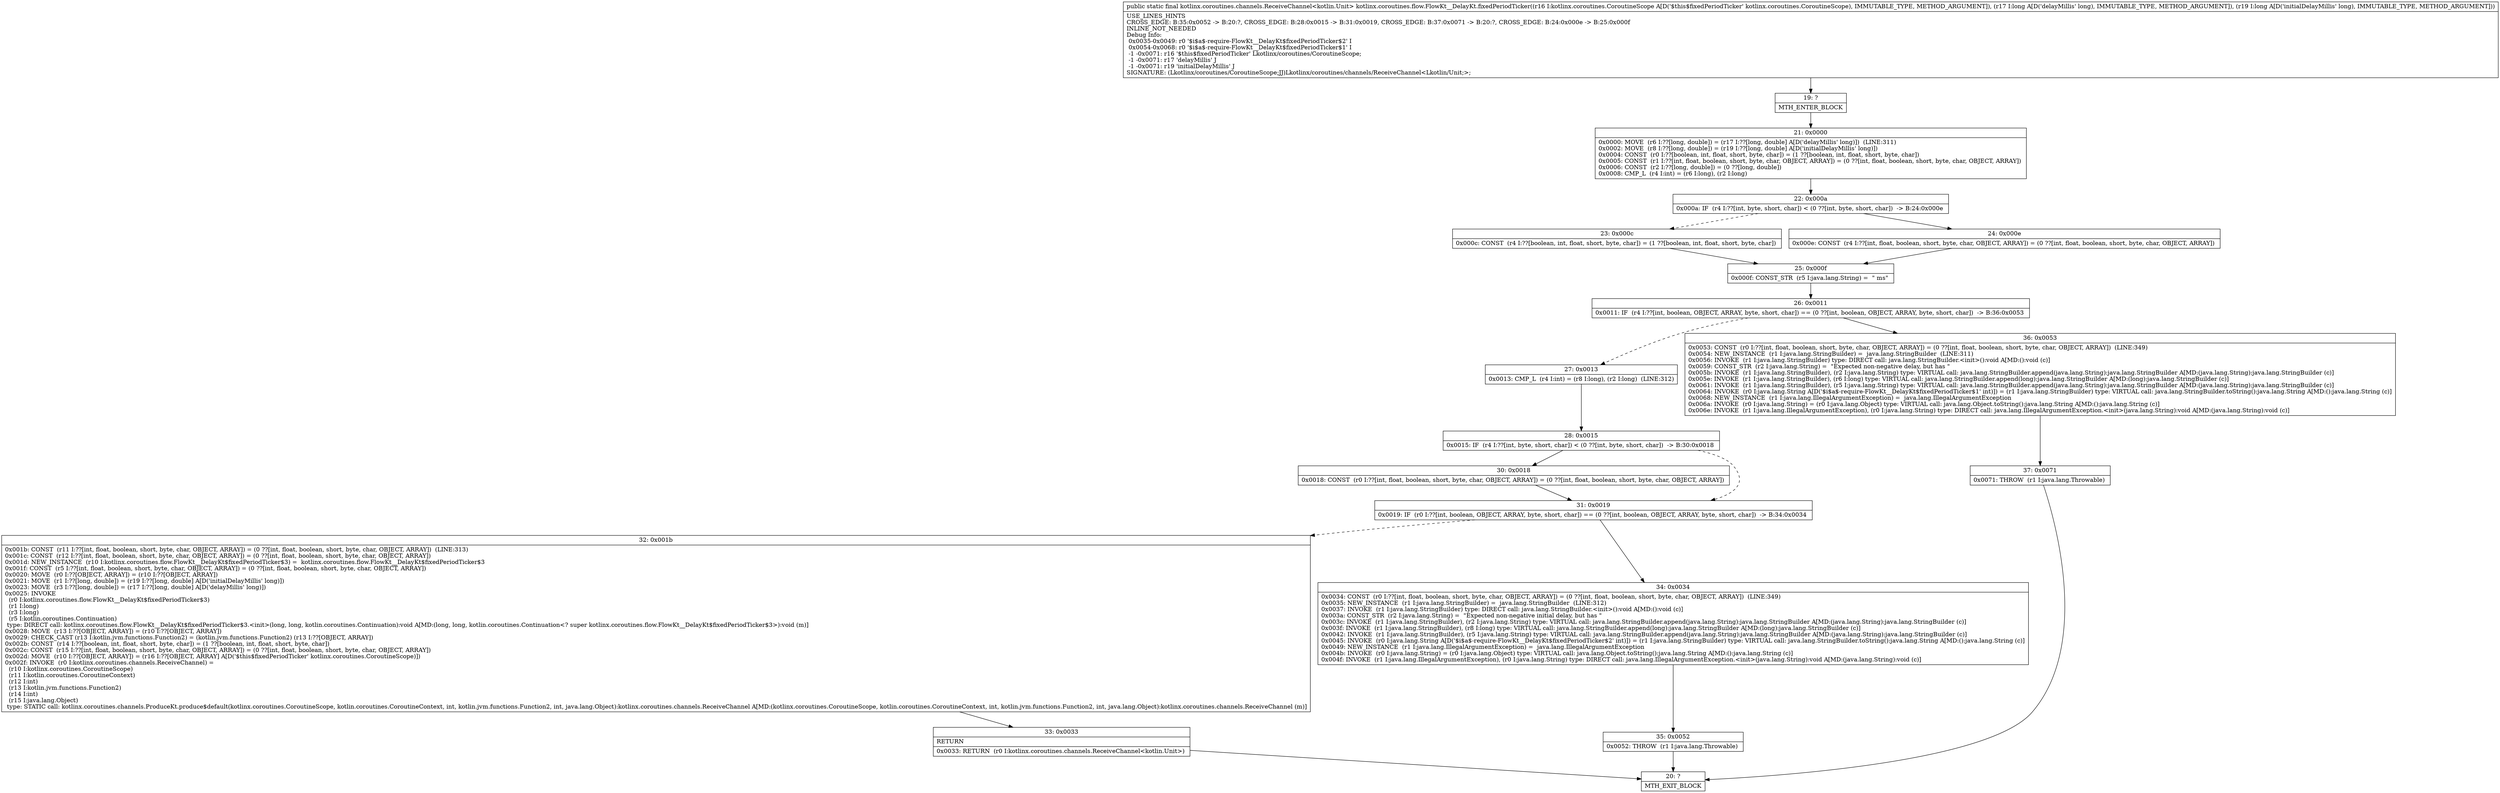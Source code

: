 digraph "CFG forkotlinx.coroutines.flow.FlowKt__DelayKt.fixedPeriodTicker(Lkotlinx\/coroutines\/CoroutineScope;JJ)Lkotlinx\/coroutines\/channels\/ReceiveChannel;" {
Node_19 [shape=record,label="{19\:\ ?|MTH_ENTER_BLOCK\l}"];
Node_21 [shape=record,label="{21\:\ 0x0000|0x0000: MOVE  (r6 I:??[long, double]) = (r17 I:??[long, double] A[D('delayMillis' long)])  (LINE:311)\l0x0002: MOVE  (r8 I:??[long, double]) = (r19 I:??[long, double] A[D('initialDelayMillis' long)]) \l0x0004: CONST  (r0 I:??[boolean, int, float, short, byte, char]) = (1 ??[boolean, int, float, short, byte, char]) \l0x0005: CONST  (r1 I:??[int, float, boolean, short, byte, char, OBJECT, ARRAY]) = (0 ??[int, float, boolean, short, byte, char, OBJECT, ARRAY]) \l0x0006: CONST  (r2 I:??[long, double]) = (0 ??[long, double]) \l0x0008: CMP_L  (r4 I:int) = (r6 I:long), (r2 I:long) \l}"];
Node_22 [shape=record,label="{22\:\ 0x000a|0x000a: IF  (r4 I:??[int, byte, short, char]) \< (0 ??[int, byte, short, char])  \-\> B:24:0x000e \l}"];
Node_23 [shape=record,label="{23\:\ 0x000c|0x000c: CONST  (r4 I:??[boolean, int, float, short, byte, char]) = (1 ??[boolean, int, float, short, byte, char]) \l}"];
Node_25 [shape=record,label="{25\:\ 0x000f|0x000f: CONST_STR  (r5 I:java.lang.String) =  \" ms\" \l}"];
Node_26 [shape=record,label="{26\:\ 0x0011|0x0011: IF  (r4 I:??[int, boolean, OBJECT, ARRAY, byte, short, char]) == (0 ??[int, boolean, OBJECT, ARRAY, byte, short, char])  \-\> B:36:0x0053 \l}"];
Node_27 [shape=record,label="{27\:\ 0x0013|0x0013: CMP_L  (r4 I:int) = (r8 I:long), (r2 I:long)  (LINE:312)\l}"];
Node_28 [shape=record,label="{28\:\ 0x0015|0x0015: IF  (r4 I:??[int, byte, short, char]) \< (0 ??[int, byte, short, char])  \-\> B:30:0x0018 \l}"];
Node_30 [shape=record,label="{30\:\ 0x0018|0x0018: CONST  (r0 I:??[int, float, boolean, short, byte, char, OBJECT, ARRAY]) = (0 ??[int, float, boolean, short, byte, char, OBJECT, ARRAY]) \l}"];
Node_31 [shape=record,label="{31\:\ 0x0019|0x0019: IF  (r0 I:??[int, boolean, OBJECT, ARRAY, byte, short, char]) == (0 ??[int, boolean, OBJECT, ARRAY, byte, short, char])  \-\> B:34:0x0034 \l}"];
Node_32 [shape=record,label="{32\:\ 0x001b|0x001b: CONST  (r11 I:??[int, float, boolean, short, byte, char, OBJECT, ARRAY]) = (0 ??[int, float, boolean, short, byte, char, OBJECT, ARRAY])  (LINE:313)\l0x001c: CONST  (r12 I:??[int, float, boolean, short, byte, char, OBJECT, ARRAY]) = (0 ??[int, float, boolean, short, byte, char, OBJECT, ARRAY]) \l0x001d: NEW_INSTANCE  (r10 I:kotlinx.coroutines.flow.FlowKt__DelayKt$fixedPeriodTicker$3) =  kotlinx.coroutines.flow.FlowKt__DelayKt$fixedPeriodTicker$3 \l0x001f: CONST  (r5 I:??[int, float, boolean, short, byte, char, OBJECT, ARRAY]) = (0 ??[int, float, boolean, short, byte, char, OBJECT, ARRAY]) \l0x0020: MOVE  (r0 I:??[OBJECT, ARRAY]) = (r10 I:??[OBJECT, ARRAY]) \l0x0021: MOVE  (r1 I:??[long, double]) = (r19 I:??[long, double] A[D('initialDelayMillis' long)]) \l0x0023: MOVE  (r3 I:??[long, double]) = (r17 I:??[long, double] A[D('delayMillis' long)]) \l0x0025: INVOKE  \l  (r0 I:kotlinx.coroutines.flow.FlowKt__DelayKt$fixedPeriodTicker$3)\l  (r1 I:long)\l  (r3 I:long)\l  (r5 I:kotlin.coroutines.Continuation)\l type: DIRECT call: kotlinx.coroutines.flow.FlowKt__DelayKt$fixedPeriodTicker$3.\<init\>(long, long, kotlin.coroutines.Continuation):void A[MD:(long, long, kotlin.coroutines.Continuation\<? super kotlinx.coroutines.flow.FlowKt__DelayKt$fixedPeriodTicker$3\>):void (m)]\l0x0028: MOVE  (r13 I:??[OBJECT, ARRAY]) = (r10 I:??[OBJECT, ARRAY]) \l0x0029: CHECK_CAST (r13 I:kotlin.jvm.functions.Function2) = (kotlin.jvm.functions.Function2) (r13 I:??[OBJECT, ARRAY]) \l0x002b: CONST  (r14 I:??[boolean, int, float, short, byte, char]) = (1 ??[boolean, int, float, short, byte, char]) \l0x002c: CONST  (r15 I:??[int, float, boolean, short, byte, char, OBJECT, ARRAY]) = (0 ??[int, float, boolean, short, byte, char, OBJECT, ARRAY]) \l0x002d: MOVE  (r10 I:??[OBJECT, ARRAY]) = (r16 I:??[OBJECT, ARRAY] A[D('$this$fixedPeriodTicker' kotlinx.coroutines.CoroutineScope)]) \l0x002f: INVOKE  (r0 I:kotlinx.coroutines.channels.ReceiveChannel) = \l  (r10 I:kotlinx.coroutines.CoroutineScope)\l  (r11 I:kotlin.coroutines.CoroutineContext)\l  (r12 I:int)\l  (r13 I:kotlin.jvm.functions.Function2)\l  (r14 I:int)\l  (r15 I:java.lang.Object)\l type: STATIC call: kotlinx.coroutines.channels.ProduceKt.produce$default(kotlinx.coroutines.CoroutineScope, kotlin.coroutines.CoroutineContext, int, kotlin.jvm.functions.Function2, int, java.lang.Object):kotlinx.coroutines.channels.ReceiveChannel A[MD:(kotlinx.coroutines.CoroutineScope, kotlin.coroutines.CoroutineContext, int, kotlin.jvm.functions.Function2, int, java.lang.Object):kotlinx.coroutines.channels.ReceiveChannel (m)]\l}"];
Node_33 [shape=record,label="{33\:\ 0x0033|RETURN\l|0x0033: RETURN  (r0 I:kotlinx.coroutines.channels.ReceiveChannel\<kotlin.Unit\>) \l}"];
Node_20 [shape=record,label="{20\:\ ?|MTH_EXIT_BLOCK\l}"];
Node_34 [shape=record,label="{34\:\ 0x0034|0x0034: CONST  (r0 I:??[int, float, boolean, short, byte, char, OBJECT, ARRAY]) = (0 ??[int, float, boolean, short, byte, char, OBJECT, ARRAY])  (LINE:349)\l0x0035: NEW_INSTANCE  (r1 I:java.lang.StringBuilder) =  java.lang.StringBuilder  (LINE:312)\l0x0037: INVOKE  (r1 I:java.lang.StringBuilder) type: DIRECT call: java.lang.StringBuilder.\<init\>():void A[MD:():void (c)]\l0x003a: CONST_STR  (r2 I:java.lang.String) =  \"Expected non\-negative initial delay, but has \" \l0x003c: INVOKE  (r1 I:java.lang.StringBuilder), (r2 I:java.lang.String) type: VIRTUAL call: java.lang.StringBuilder.append(java.lang.String):java.lang.StringBuilder A[MD:(java.lang.String):java.lang.StringBuilder (c)]\l0x003f: INVOKE  (r1 I:java.lang.StringBuilder), (r8 I:long) type: VIRTUAL call: java.lang.StringBuilder.append(long):java.lang.StringBuilder A[MD:(long):java.lang.StringBuilder (c)]\l0x0042: INVOKE  (r1 I:java.lang.StringBuilder), (r5 I:java.lang.String) type: VIRTUAL call: java.lang.StringBuilder.append(java.lang.String):java.lang.StringBuilder A[MD:(java.lang.String):java.lang.StringBuilder (c)]\l0x0045: INVOKE  (r0 I:java.lang.String A[D('$i$a$\-require\-FlowKt__DelayKt$fixedPeriodTicker$2' int)]) = (r1 I:java.lang.StringBuilder) type: VIRTUAL call: java.lang.StringBuilder.toString():java.lang.String A[MD:():java.lang.String (c)]\l0x0049: NEW_INSTANCE  (r1 I:java.lang.IllegalArgumentException) =  java.lang.IllegalArgumentException \l0x004b: INVOKE  (r0 I:java.lang.String) = (r0 I:java.lang.Object) type: VIRTUAL call: java.lang.Object.toString():java.lang.String A[MD:():java.lang.String (c)]\l0x004f: INVOKE  (r1 I:java.lang.IllegalArgumentException), (r0 I:java.lang.String) type: DIRECT call: java.lang.IllegalArgumentException.\<init\>(java.lang.String):void A[MD:(java.lang.String):void (c)]\l}"];
Node_35 [shape=record,label="{35\:\ 0x0052|0x0052: THROW  (r1 I:java.lang.Throwable) \l}"];
Node_36 [shape=record,label="{36\:\ 0x0053|0x0053: CONST  (r0 I:??[int, float, boolean, short, byte, char, OBJECT, ARRAY]) = (0 ??[int, float, boolean, short, byte, char, OBJECT, ARRAY])  (LINE:349)\l0x0054: NEW_INSTANCE  (r1 I:java.lang.StringBuilder) =  java.lang.StringBuilder  (LINE:311)\l0x0056: INVOKE  (r1 I:java.lang.StringBuilder) type: DIRECT call: java.lang.StringBuilder.\<init\>():void A[MD:():void (c)]\l0x0059: CONST_STR  (r2 I:java.lang.String) =  \"Expected non\-negative delay, but has \" \l0x005b: INVOKE  (r1 I:java.lang.StringBuilder), (r2 I:java.lang.String) type: VIRTUAL call: java.lang.StringBuilder.append(java.lang.String):java.lang.StringBuilder A[MD:(java.lang.String):java.lang.StringBuilder (c)]\l0x005e: INVOKE  (r1 I:java.lang.StringBuilder), (r6 I:long) type: VIRTUAL call: java.lang.StringBuilder.append(long):java.lang.StringBuilder A[MD:(long):java.lang.StringBuilder (c)]\l0x0061: INVOKE  (r1 I:java.lang.StringBuilder), (r5 I:java.lang.String) type: VIRTUAL call: java.lang.StringBuilder.append(java.lang.String):java.lang.StringBuilder A[MD:(java.lang.String):java.lang.StringBuilder (c)]\l0x0064: INVOKE  (r0 I:java.lang.String A[D('$i$a$\-require\-FlowKt__DelayKt$fixedPeriodTicker$1' int)]) = (r1 I:java.lang.StringBuilder) type: VIRTUAL call: java.lang.StringBuilder.toString():java.lang.String A[MD:():java.lang.String (c)]\l0x0068: NEW_INSTANCE  (r1 I:java.lang.IllegalArgumentException) =  java.lang.IllegalArgumentException \l0x006a: INVOKE  (r0 I:java.lang.String) = (r0 I:java.lang.Object) type: VIRTUAL call: java.lang.Object.toString():java.lang.String A[MD:():java.lang.String (c)]\l0x006e: INVOKE  (r1 I:java.lang.IllegalArgumentException), (r0 I:java.lang.String) type: DIRECT call: java.lang.IllegalArgumentException.\<init\>(java.lang.String):void A[MD:(java.lang.String):void (c)]\l}"];
Node_37 [shape=record,label="{37\:\ 0x0071|0x0071: THROW  (r1 I:java.lang.Throwable) \l}"];
Node_24 [shape=record,label="{24\:\ 0x000e|0x000e: CONST  (r4 I:??[int, float, boolean, short, byte, char, OBJECT, ARRAY]) = (0 ??[int, float, boolean, short, byte, char, OBJECT, ARRAY]) \l}"];
MethodNode[shape=record,label="{public static final kotlinx.coroutines.channels.ReceiveChannel\<kotlin.Unit\> kotlinx.coroutines.flow.FlowKt__DelayKt.fixedPeriodTicker((r16 I:kotlinx.coroutines.CoroutineScope A[D('$this$fixedPeriodTicker' kotlinx.coroutines.CoroutineScope), IMMUTABLE_TYPE, METHOD_ARGUMENT]), (r17 I:long A[D('delayMillis' long), IMMUTABLE_TYPE, METHOD_ARGUMENT]), (r19 I:long A[D('initialDelayMillis' long), IMMUTABLE_TYPE, METHOD_ARGUMENT]))  | USE_LINES_HINTS\lCROSS_EDGE: B:35:0x0052 \-\> B:20:?, CROSS_EDGE: B:28:0x0015 \-\> B:31:0x0019, CROSS_EDGE: B:37:0x0071 \-\> B:20:?, CROSS_EDGE: B:24:0x000e \-\> B:25:0x000f\lINLINE_NOT_NEEDED\lDebug Info:\l  0x0035\-0x0049: r0 '$i$a$\-require\-FlowKt__DelayKt$fixedPeriodTicker$2' I\l  0x0054\-0x0068: r0 '$i$a$\-require\-FlowKt__DelayKt$fixedPeriodTicker$1' I\l  \-1 \-0x0071: r16 '$this$fixedPeriodTicker' Lkotlinx\/coroutines\/CoroutineScope;\l  \-1 \-0x0071: r17 'delayMillis' J\l  \-1 \-0x0071: r19 'initialDelayMillis' J\lSIGNATURE: (Lkotlinx\/coroutines\/CoroutineScope;JJ)Lkotlinx\/coroutines\/channels\/ReceiveChannel\<Lkotlin\/Unit;\>;\l}"];
MethodNode -> Node_19;Node_19 -> Node_21;
Node_21 -> Node_22;
Node_22 -> Node_23[style=dashed];
Node_22 -> Node_24;
Node_23 -> Node_25;
Node_25 -> Node_26;
Node_26 -> Node_27[style=dashed];
Node_26 -> Node_36;
Node_27 -> Node_28;
Node_28 -> Node_30;
Node_28 -> Node_31[style=dashed];
Node_30 -> Node_31;
Node_31 -> Node_32[style=dashed];
Node_31 -> Node_34;
Node_32 -> Node_33;
Node_33 -> Node_20;
Node_34 -> Node_35;
Node_35 -> Node_20;
Node_36 -> Node_37;
Node_37 -> Node_20;
Node_24 -> Node_25;
}


